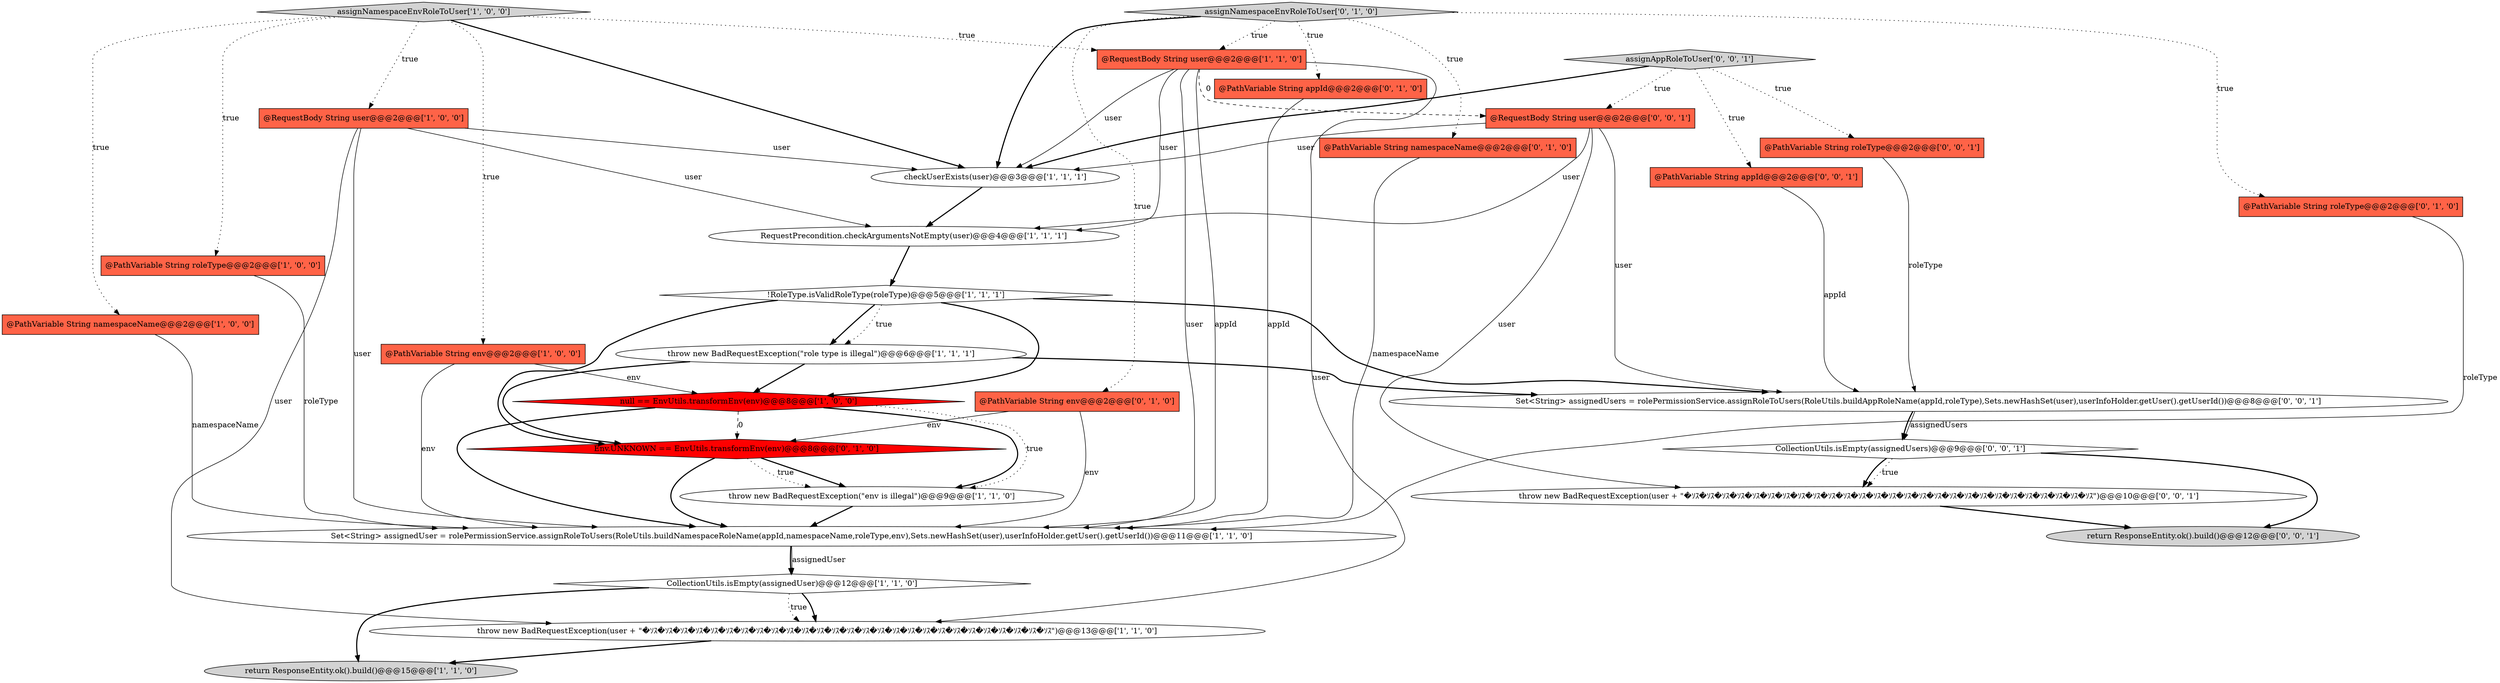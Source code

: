 digraph {
24 [style = filled, label = "throw new BadRequestException(user + \"�ｿｽ�ｿｽ�ｿｽ�ｿｽ�ｿｽ�ｿｽ�ｿｽ�ｿｽ�ｿｽ�ｿｽ�ｿｽ�ｿｽ�ｿｽ�ｿｽ�ｿｽ�ｿｽ�ｿｽ�ｿｽ�ｿｽ�ｿｽ�ｿｽ�ｿｽ�ｿｽ�ｿｽ�ｿｽ�ｿｽ�ｿｽ\")@@@10@@@['0', '0', '1']", fillcolor = white, shape = ellipse image = "AAA0AAABBB3BBB"];
1 [style = filled, label = "Set<String> assignedUser = rolePermissionService.assignRoleToUsers(RoleUtils.buildNamespaceRoleName(appId,namespaceName,roleType,env),Sets.newHashSet(user),userInfoHolder.getUser().getUserId())@@@11@@@['1', '1', '0']", fillcolor = white, shape = ellipse image = "AAA0AAABBB1BBB"];
17 [style = filled, label = "assignNamespaceEnvRoleToUser['0', '1', '0']", fillcolor = lightgray, shape = diamond image = "AAA0AAABBB2BBB"];
14 [style = filled, label = "return ResponseEntity.ok().build()@@@15@@@['1', '1', '0']", fillcolor = lightgray, shape = ellipse image = "AAA0AAABBB1BBB"];
16 [style = filled, label = "@PathVariable String appId@@@2@@@['0', '1', '0']", fillcolor = tomato, shape = box image = "AAA0AAABBB2BBB"];
10 [style = filled, label = "throw new BadRequestException(\"role type is illegal\")@@@6@@@['1', '1', '1']", fillcolor = white, shape = ellipse image = "AAA0AAABBB1BBB"];
13 [style = filled, label = "checkUserExists(user)@@@3@@@['1', '1', '1']", fillcolor = white, shape = ellipse image = "AAA0AAABBB1BBB"];
15 [style = filled, label = "CollectionUtils.isEmpty(assignedUser)@@@12@@@['1', '1', '0']", fillcolor = white, shape = diamond image = "AAA0AAABBB1BBB"];
23 [style = filled, label = "@PathVariable String roleType@@@2@@@['0', '0', '1']", fillcolor = tomato, shape = box image = "AAA0AAABBB3BBB"];
6 [style = filled, label = "@PathVariable String env@@@2@@@['1', '0', '0']", fillcolor = tomato, shape = box image = "AAA0AAABBB1BBB"];
18 [style = filled, label = "@PathVariable String namespaceName@@@2@@@['0', '1', '0']", fillcolor = tomato, shape = box image = "AAA0AAABBB2BBB"];
26 [style = filled, label = "return ResponseEntity.ok().build()@@@12@@@['0', '0', '1']", fillcolor = lightgray, shape = ellipse image = "AAA0AAABBB3BBB"];
0 [style = filled, label = "null == EnvUtils.transformEnv(env)@@@8@@@['1', '0', '0']", fillcolor = red, shape = diamond image = "AAA1AAABBB1BBB"];
5 [style = filled, label = "@PathVariable String roleType@@@2@@@['1', '0', '0']", fillcolor = tomato, shape = box image = "AAA0AAABBB1BBB"];
4 [style = filled, label = "assignNamespaceEnvRoleToUser['1', '0', '0']", fillcolor = lightgray, shape = diamond image = "AAA0AAABBB1BBB"];
20 [style = filled, label = "Env.UNKNOWN == EnvUtils.transformEnv(env)@@@8@@@['0', '1', '0']", fillcolor = red, shape = diamond image = "AAA1AAABBB2BBB"];
8 [style = filled, label = "@PathVariable String namespaceName@@@2@@@['1', '0', '0']", fillcolor = tomato, shape = box image = "AAA0AAABBB1BBB"];
19 [style = filled, label = "@PathVariable String env@@@2@@@['0', '1', '0']", fillcolor = tomato, shape = box image = "AAA0AAABBB2BBB"];
2 [style = filled, label = "!RoleType.isValidRoleType(roleType)@@@5@@@['1', '1', '1']", fillcolor = white, shape = diamond image = "AAA0AAABBB1BBB"];
27 [style = filled, label = "@PathVariable String appId@@@2@@@['0', '0', '1']", fillcolor = tomato, shape = box image = "AAA0AAABBB3BBB"];
21 [style = filled, label = "@PathVariable String roleType@@@2@@@['0', '1', '0']", fillcolor = tomato, shape = box image = "AAA0AAABBB2BBB"];
29 [style = filled, label = "@RequestBody String user@@@2@@@['0', '0', '1']", fillcolor = tomato, shape = box image = "AAA0AAABBB3BBB"];
9 [style = filled, label = "@RequestBody String user@@@2@@@['1', '0', '0']", fillcolor = tomato, shape = box image = "AAA0AAABBB1BBB"];
3 [style = filled, label = "throw new BadRequestException(\"env is illegal\")@@@9@@@['1', '1', '0']", fillcolor = white, shape = ellipse image = "AAA0AAABBB1BBB"];
25 [style = filled, label = "CollectionUtils.isEmpty(assignedUsers)@@@9@@@['0', '0', '1']", fillcolor = white, shape = diamond image = "AAA0AAABBB3BBB"];
22 [style = filled, label = "Set<String> assignedUsers = rolePermissionService.assignRoleToUsers(RoleUtils.buildAppRoleName(appId,roleType),Sets.newHashSet(user),userInfoHolder.getUser().getUserId())@@@8@@@['0', '0', '1']", fillcolor = white, shape = ellipse image = "AAA0AAABBB3BBB"];
28 [style = filled, label = "assignAppRoleToUser['0', '0', '1']", fillcolor = lightgray, shape = diamond image = "AAA0AAABBB3BBB"];
11 [style = filled, label = "RequestPrecondition.checkArgumentsNotEmpty(user)@@@4@@@['1', '1', '1']", fillcolor = white, shape = ellipse image = "AAA0AAABBB1BBB"];
12 [style = filled, label = "@RequestBody String user@@@2@@@['1', '1', '0']", fillcolor = tomato, shape = box image = "AAA0AAABBB1BBB"];
7 [style = filled, label = "throw new BadRequestException(user + \"�ｿｽ�ｿｽ�ｿｽ�ｿｽ�ｿｽ�ｿｽ�ｿｽ�ｿｽ�ｿｽ�ｿｽ�ｿｽ�ｿｽ�ｿｽ�ｿｽ�ｿｽ�ｿｽ�ｿｽ�ｿｽ�ｿｽ�ｿｽ�ｿｽ�ｿｽ�ｿｽ�ｿｽ�ｿｽ�ｿｽ�ｿｽ\")@@@13@@@['1', '1', '0']", fillcolor = white, shape = ellipse image = "AAA0AAABBB1BBB"];
4->6 [style = dotted, label="true"];
0->3 [style = bold, label=""];
10->22 [style = bold, label=""];
4->5 [style = dotted, label="true"];
12->13 [style = solid, label="user"];
22->25 [style = bold, label=""];
2->20 [style = bold, label=""];
10->20 [style = bold, label=""];
15->7 [style = bold, label=""];
3->1 [style = bold, label=""];
15->14 [style = bold, label=""];
17->18 [style = dotted, label="true"];
12->7 [style = solid, label="user"];
1->15 [style = solid, label="assignedUser"];
6->0 [style = solid, label="env"];
1->15 [style = bold, label=""];
22->25 [style = solid, label="assignedUsers"];
4->13 [style = bold, label=""];
23->22 [style = solid, label="roleType"];
4->8 [style = dotted, label="true"];
25->24 [style = dotted, label="true"];
28->13 [style = bold, label=""];
8->1 [style = solid, label="namespaceName"];
5->1 [style = solid, label="roleType"];
21->1 [style = solid, label="roleType"];
20->3 [style = bold, label=""];
20->1 [style = bold, label=""];
29->13 [style = solid, label="user"];
15->7 [style = dotted, label="true"];
2->10 [style = bold, label=""];
12->11 [style = solid, label="user"];
12->1 [style = solid, label="user"];
9->13 [style = solid, label="user"];
29->11 [style = solid, label="user"];
13->11 [style = bold, label=""];
11->2 [style = bold, label=""];
0->20 [style = dashed, label="0"];
7->14 [style = bold, label=""];
17->16 [style = dotted, label="true"];
28->29 [style = dotted, label="true"];
25->24 [style = bold, label=""];
24->26 [style = bold, label=""];
2->0 [style = bold, label=""];
17->12 [style = dotted, label="true"];
9->1 [style = solid, label="user"];
6->1 [style = solid, label="env"];
0->1 [style = bold, label=""];
19->20 [style = solid, label="env"];
10->0 [style = bold, label=""];
25->26 [style = bold, label=""];
17->19 [style = dotted, label="true"];
12->29 [style = dashed, label="0"];
27->22 [style = solid, label="appId"];
9->7 [style = solid, label="user"];
20->3 [style = dotted, label="true"];
28->23 [style = dotted, label="true"];
12->1 [style = solid, label="appId"];
9->11 [style = solid, label="user"];
17->13 [style = bold, label=""];
0->3 [style = dotted, label="true"];
28->27 [style = dotted, label="true"];
4->9 [style = dotted, label="true"];
2->22 [style = bold, label=""];
4->12 [style = dotted, label="true"];
17->21 [style = dotted, label="true"];
16->1 [style = solid, label="appId"];
18->1 [style = solid, label="namespaceName"];
19->1 [style = solid, label="env"];
29->24 [style = solid, label="user"];
2->10 [style = dotted, label="true"];
29->22 [style = solid, label="user"];
}
